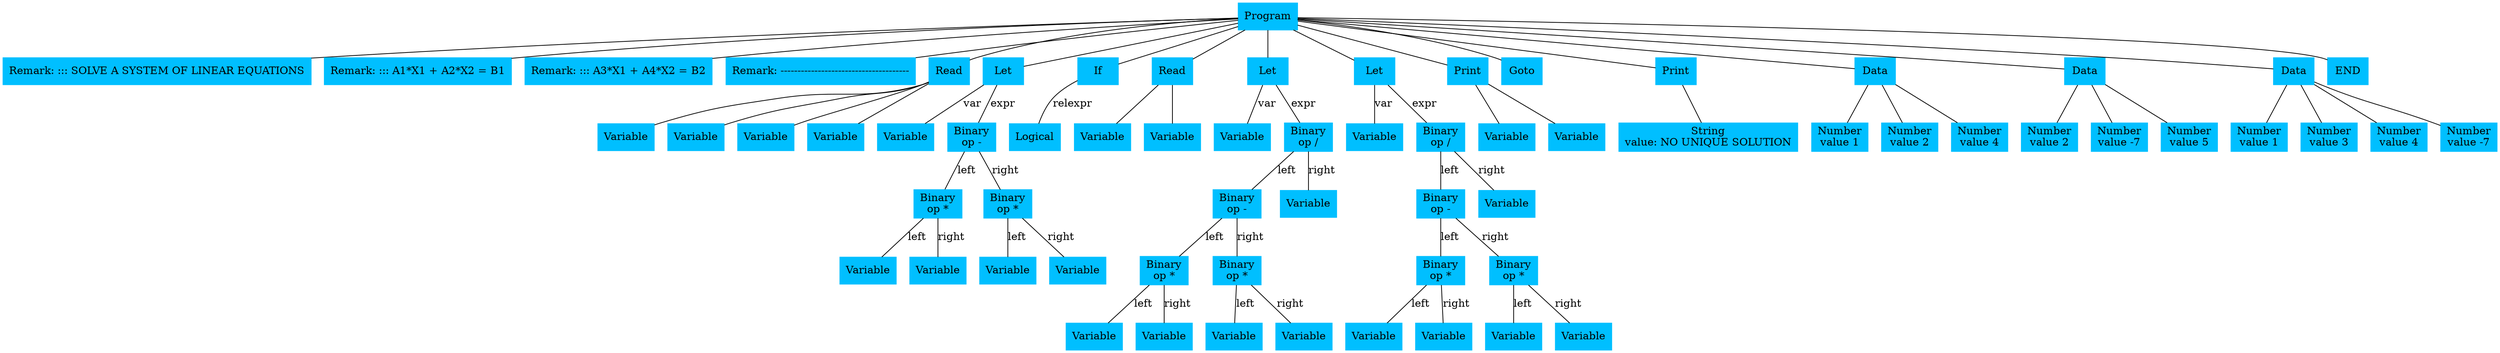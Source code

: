 digraph AST {
	node [color=deepskyblue shape=box style=filled]
	edge [arrowhead=none]
	n01 [label=Program]
	n02 [label="Remark: ::: SOLVE A SYSTEM OF LINEAR EQUATIONS"]
	n01 -> n02
	n03 [label="Remark: ::: A1*X1 + A2*X2 = B1"]
	n01 -> n03
	n04 [label="Remark: ::: A3*X1 + A4*X2 = B2"]
	n01 -> n04
	n05 [label="Remark: --------------------------------------"]
	n01 -> n05
	n06 [label=Read]
	n07 [label=Variable]
	n06 -> n07
	n08 [label=Variable]
	n06 -> n08
	n09 [label=Variable]
	n06 -> n09
	n10 [label=Variable]
	n06 -> n10
	n01 -> n06
	n11 [label=Let]
	n12 [label=Variable]
	n11 -> n12 [label=var]
	n13 [label="Binary
op -"]
	n14 [label="Binary
op *"]
	n15 [label=Variable]
	n14 -> n15 [label=left]
	n16 [label=Variable]
	n14 -> n16 [label=right]
	n13 -> n14 [label=left]
	n17 [label="Binary
op *"]
	n18 [label=Variable]
	n17 -> n18 [label=left]
	n19 [label=Variable]
	n17 -> n19 [label=right]
	n13 -> n17 [label=right]
	n11 -> n13 [label=expr]
	n01 -> n11
	n20 [label=If]
	n21 [label=Logical]
	n20 -> n21 [label=relexpr]
	n01 -> n20
	n22 [label=Read]
	n23 [label=Variable]
	n22 -> n23
	n24 [label=Variable]
	n22 -> n24
	n01 -> n22
	n25 [label=Let]
	n26 [label=Variable]
	n25 -> n26 [label=var]
	n27 [label="Binary
op /"]
	n28 [label="Binary
op -"]
	n29 [label="Binary
op *"]
	n30 [label=Variable]
	n29 -> n30 [label=left]
	n31 [label=Variable]
	n29 -> n31 [label=right]
	n28 -> n29 [label=left]
	n32 [label="Binary
op *"]
	n33 [label=Variable]
	n32 -> n33 [label=left]
	n34 [label=Variable]
	n32 -> n34 [label=right]
	n28 -> n32 [label=right]
	n27 -> n28 [label=left]
	n35 [label=Variable]
	n27 -> n35 [label=right]
	n25 -> n27 [label=expr]
	n01 -> n25
	n36 [label=Let]
	n37 [label=Variable]
	n36 -> n37 [label=var]
	n38 [label="Binary
op /"]
	n39 [label="Binary
op -"]
	n40 [label="Binary
op *"]
	n41 [label=Variable]
	n40 -> n41 [label=left]
	n42 [label=Variable]
	n40 -> n42 [label=right]
	n39 -> n40 [label=left]
	n43 [label="Binary
op *"]
	n44 [label=Variable]
	n43 -> n44 [label=left]
	n45 [label=Variable]
	n43 -> n45 [label=right]
	n39 -> n43 [label=right]
	n38 -> n39 [label=left]
	n46 [label=Variable]
	n38 -> n46 [label=right]
	n36 -> n38 [label=expr]
	n01 -> n36
	n47 [label=Print]
	n48 [label=Variable]
	n47 -> n48
	n49 [label=Variable]
	n47 -> n49
	n01 -> n47
	n50 [label=Goto]
	n01 -> n50
	n51 [label=Print]
	n52 [label="String
value: NO UNIQUE SOLUTION"]
	n51 -> n52
	n01 -> n51
	n53 [label=Data]
	n54 [label="Number
value 1"]
	n53 -> n54
	n55 [label="Number
value 2"]
	n53 -> n55
	n56 [label="Number
value 4"]
	n53 -> n56
	n01 -> n53
	n57 [label=Data]
	n58 [label="Number
value 2"]
	n57 -> n58
	n59 [label="Number
value -7"]
	n57 -> n59
	n60 [label="Number
value 5"]
	n57 -> n60
	n01 -> n57
	n61 [label=Data]
	n62 [label="Number
value 1"]
	n61 -> n62
	n63 [label="Number
value 3"]
	n61 -> n63
	n64 [label="Number
value 4"]
	n61 -> n64
	n65 [label="Number
value -7"]
	n61 -> n65
	n01 -> n61
	n66 [label=END]
	n01 -> n66
}
